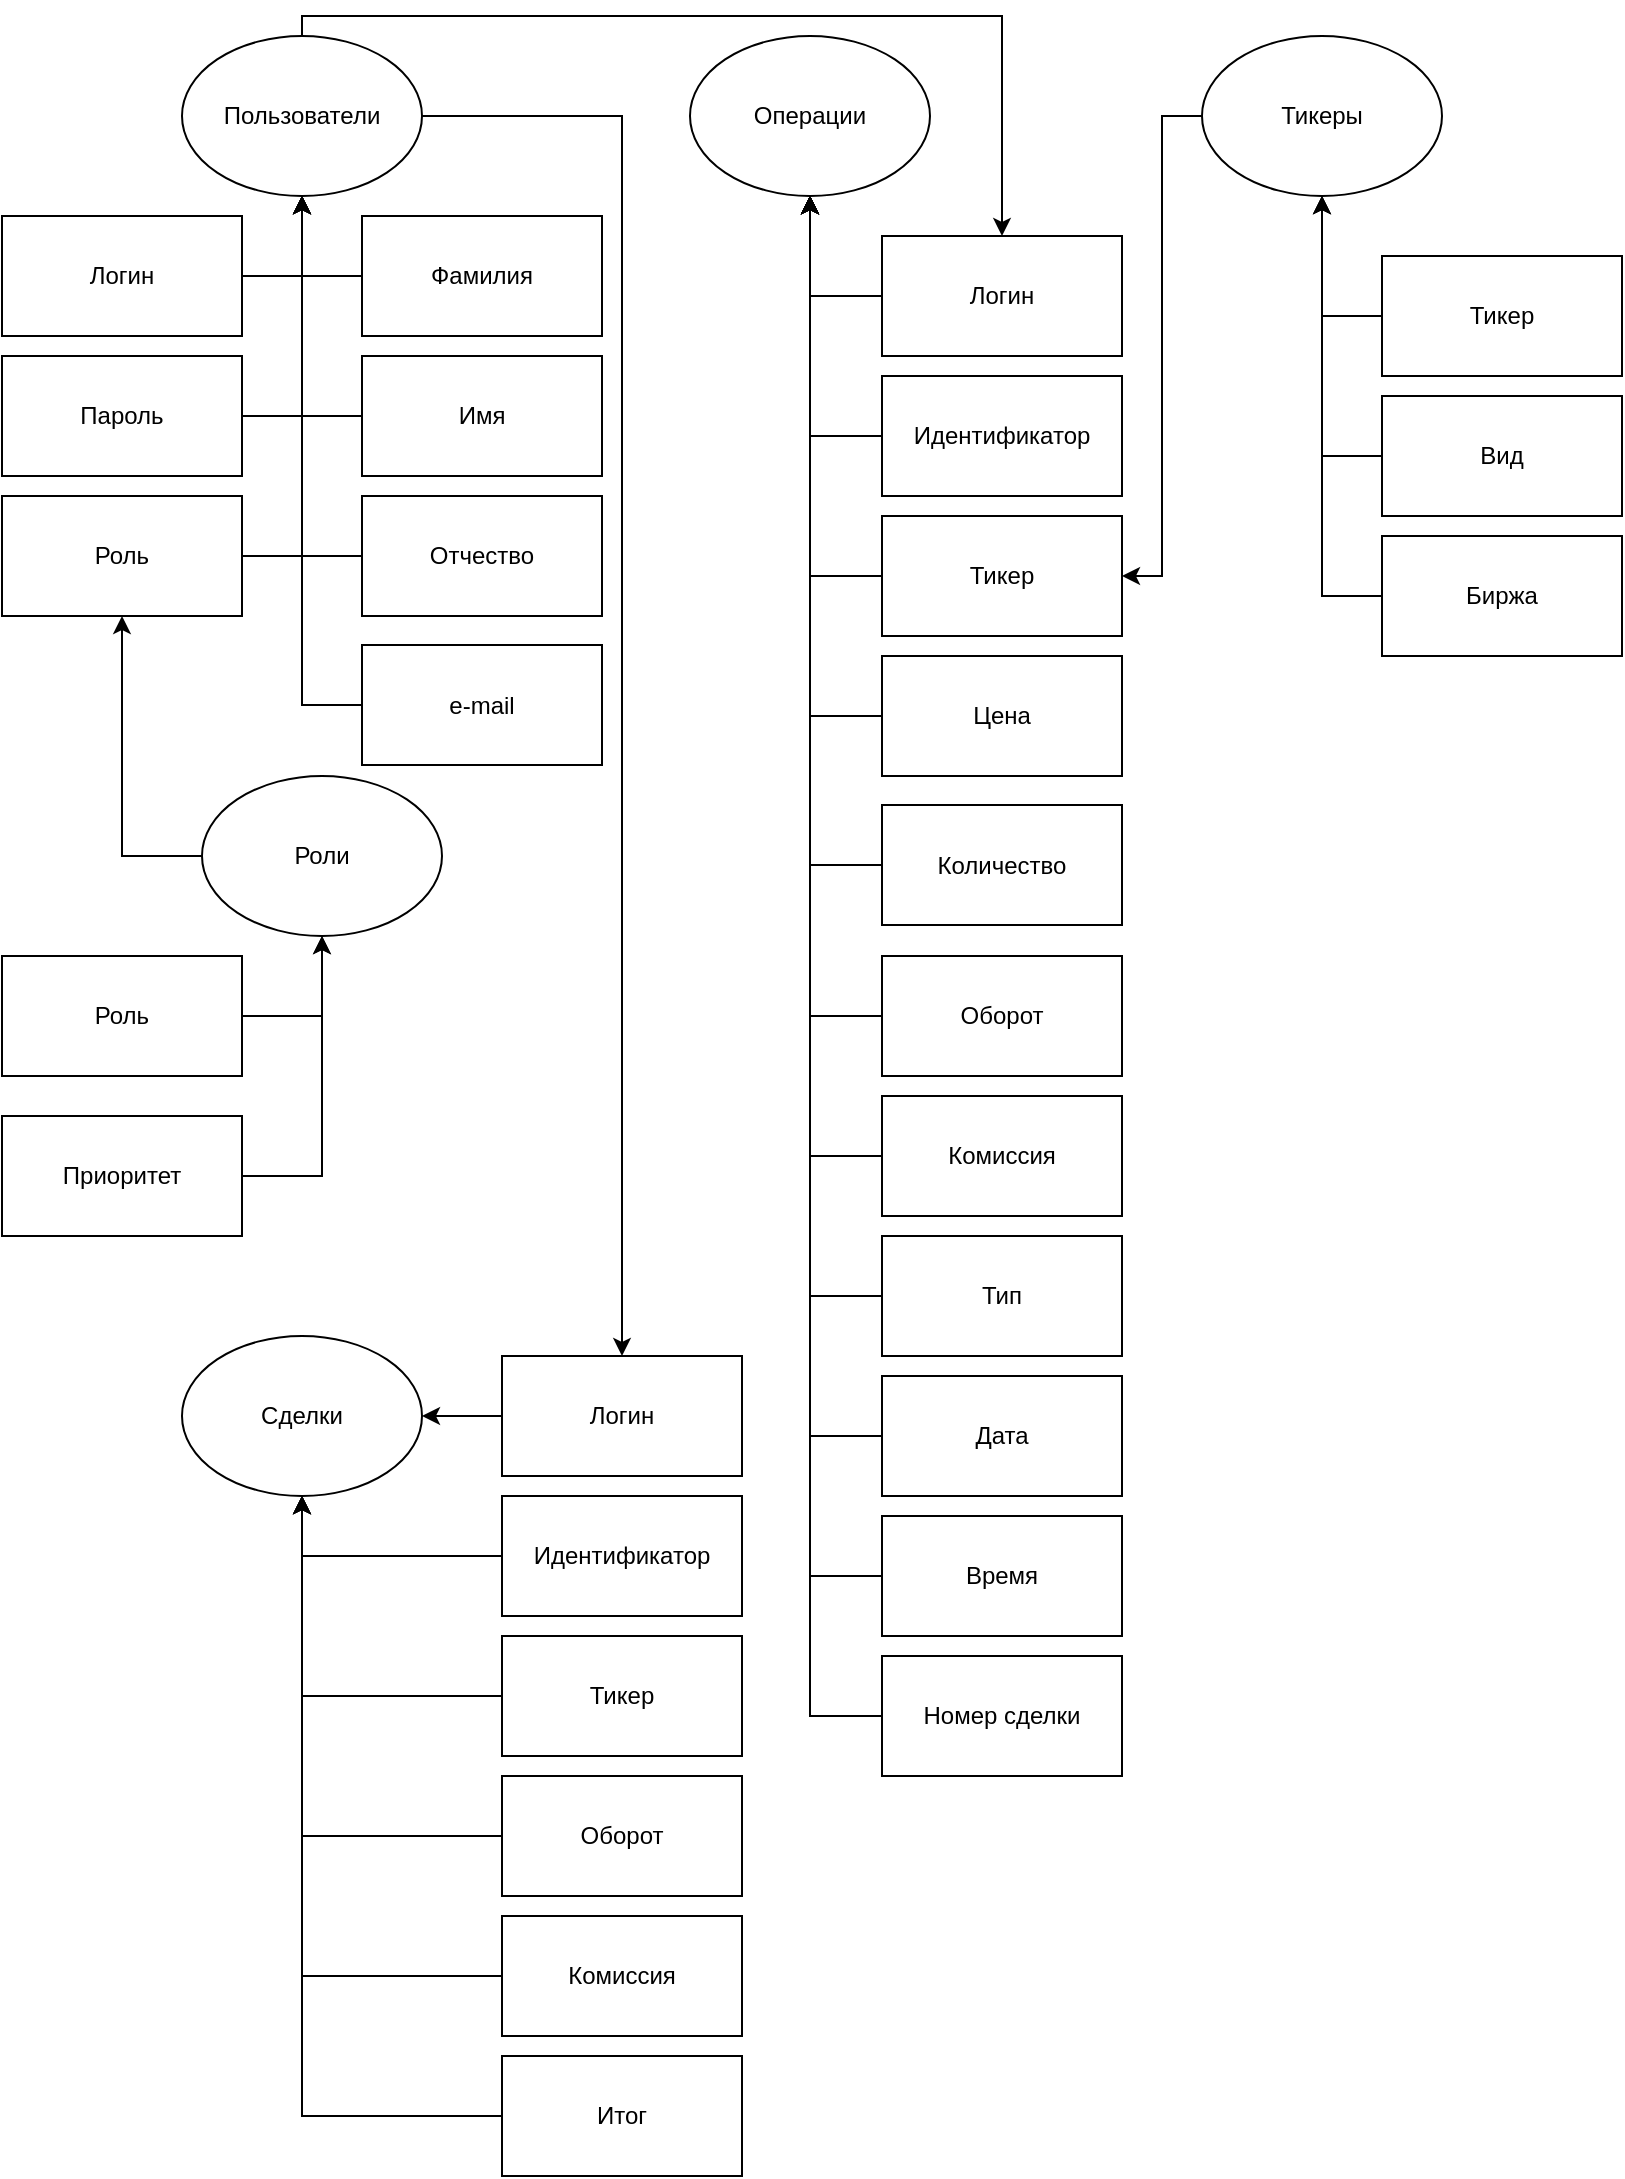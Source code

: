 <mxfile version="24.7.16">
  <diagram name="Страница — 1" id="Is2f2-D6wVsWFYw5bFZH">
    <mxGraphModel dx="1434" dy="791" grid="1" gridSize="10" guides="1" tooltips="1" connect="1" arrows="1" fold="1" page="1" pageScale="1" pageWidth="827" pageHeight="1169" math="0" shadow="0">
      <root>
        <mxCell id="0" />
        <mxCell id="1" parent="0" />
        <mxCell id="DN-N1Pua4XSr7AiHZxMT-4" value="Операции" style="ellipse;whiteSpace=wrap;html=1;" vertex="1" parent="1">
          <mxGeometry x="353" y="30" width="120" height="80" as="geometry" />
        </mxCell>
        <mxCell id="DN-N1Pua4XSr7AiHZxMT-7" style="edgeStyle=orthogonalEdgeStyle;rounded=0;orthogonalLoop=1;jettySize=auto;html=1;exitX=0;exitY=0.5;exitDx=0;exitDy=0;entryX=1;entryY=0.5;entryDx=0;entryDy=0;" edge="1" parent="1" source="DN-N1Pua4XSr7AiHZxMT-6" target="DN-N1Pua4XSr7AiHZxMT-40">
          <mxGeometry relative="1" as="geometry">
            <mxPoint x="479" y="70" as="targetPoint" />
          </mxGeometry>
        </mxCell>
        <mxCell id="DN-N1Pua4XSr7AiHZxMT-6" value="Тикеры" style="ellipse;whiteSpace=wrap;html=1;" vertex="1" parent="1">
          <mxGeometry x="609" y="30" width="120" height="80" as="geometry" />
        </mxCell>
        <mxCell id="DN-N1Pua4XSr7AiHZxMT-9" style="edgeStyle=orthogonalEdgeStyle;rounded=0;orthogonalLoop=1;jettySize=auto;html=1;exitX=0.5;exitY=0;exitDx=0;exitDy=0;entryX=0.5;entryY=0;entryDx=0;entryDy=0;" edge="1" parent="1" source="DN-N1Pua4XSr7AiHZxMT-8" target="DN-N1Pua4XSr7AiHZxMT-44">
          <mxGeometry relative="1" as="geometry">
            <Array as="points">
              <mxPoint x="159" y="20" />
              <mxPoint x="509" y="20" />
            </Array>
          </mxGeometry>
        </mxCell>
        <mxCell id="DN-N1Pua4XSr7AiHZxMT-66" style="edgeStyle=orthogonalEdgeStyle;rounded=0;orthogonalLoop=1;jettySize=auto;html=1;exitX=1;exitY=0.5;exitDx=0;exitDy=0;entryX=0.5;entryY=0;entryDx=0;entryDy=0;" edge="1" parent="1" source="DN-N1Pua4XSr7AiHZxMT-8" target="DN-N1Pua4XSr7AiHZxMT-65">
          <mxGeometry relative="1" as="geometry">
            <Array as="points">
              <mxPoint x="319" y="70" />
              <mxPoint x="319" y="690" />
            </Array>
          </mxGeometry>
        </mxCell>
        <mxCell id="DN-N1Pua4XSr7AiHZxMT-8" value="Пользователи" style="ellipse;whiteSpace=wrap;html=1;" vertex="1" parent="1">
          <mxGeometry x="99" y="30" width="120" height="80" as="geometry" />
        </mxCell>
        <mxCell id="DN-N1Pua4XSr7AiHZxMT-13" style="edgeStyle=orthogonalEdgeStyle;rounded=0;orthogonalLoop=1;jettySize=auto;html=1;exitX=0;exitY=0.5;exitDx=0;exitDy=0;entryX=0.5;entryY=1;entryDx=0;entryDy=0;" edge="1" parent="1" source="DN-N1Pua4XSr7AiHZxMT-10" target="DN-N1Pua4XSr7AiHZxMT-6">
          <mxGeometry relative="1" as="geometry" />
        </mxCell>
        <mxCell id="DN-N1Pua4XSr7AiHZxMT-10" value="Тикер" style="rounded=0;whiteSpace=wrap;html=1;" vertex="1" parent="1">
          <mxGeometry x="699" y="140" width="120" height="60" as="geometry" />
        </mxCell>
        <mxCell id="DN-N1Pua4XSr7AiHZxMT-37" style="edgeStyle=orthogonalEdgeStyle;rounded=0;orthogonalLoop=1;jettySize=auto;html=1;exitX=0;exitY=0.5;exitDx=0;exitDy=0;entryX=0.5;entryY=1;entryDx=0;entryDy=0;" edge="1" parent="1" source="DN-N1Pua4XSr7AiHZxMT-11" target="DN-N1Pua4XSr7AiHZxMT-6">
          <mxGeometry relative="1" as="geometry" />
        </mxCell>
        <mxCell id="DN-N1Pua4XSr7AiHZxMT-11" value="Вид" style="rounded=0;whiteSpace=wrap;html=1;" vertex="1" parent="1">
          <mxGeometry x="699" y="210" width="120" height="60" as="geometry" />
        </mxCell>
        <mxCell id="DN-N1Pua4XSr7AiHZxMT-38" style="edgeStyle=orthogonalEdgeStyle;rounded=0;orthogonalLoop=1;jettySize=auto;html=1;exitX=0;exitY=0.5;exitDx=0;exitDy=0;entryX=0.5;entryY=1;entryDx=0;entryDy=0;" edge="1" parent="1" source="DN-N1Pua4XSr7AiHZxMT-12" target="DN-N1Pua4XSr7AiHZxMT-6">
          <mxGeometry relative="1" as="geometry" />
        </mxCell>
        <mxCell id="DN-N1Pua4XSr7AiHZxMT-12" value="Биржа" style="rounded=0;whiteSpace=wrap;html=1;" vertex="1" parent="1">
          <mxGeometry x="699" y="280" width="120" height="60" as="geometry" />
        </mxCell>
        <mxCell id="DN-N1Pua4XSr7AiHZxMT-19" style="edgeStyle=orthogonalEdgeStyle;rounded=0;orthogonalLoop=1;jettySize=auto;html=1;exitX=1;exitY=0.5;exitDx=0;exitDy=0;entryX=0.5;entryY=1;entryDx=0;entryDy=0;" edge="1" parent="1" source="DN-N1Pua4XSr7AiHZxMT-16" target="DN-N1Pua4XSr7AiHZxMT-8">
          <mxGeometry relative="1" as="geometry" />
        </mxCell>
        <mxCell id="DN-N1Pua4XSr7AiHZxMT-16" value="Логин" style="rounded=0;whiteSpace=wrap;html=1;" vertex="1" parent="1">
          <mxGeometry x="9" y="120" width="120" height="60" as="geometry" />
        </mxCell>
        <mxCell id="DN-N1Pua4XSr7AiHZxMT-20" style="edgeStyle=orthogonalEdgeStyle;rounded=0;orthogonalLoop=1;jettySize=auto;html=1;exitX=1;exitY=0.5;exitDx=0;exitDy=0;entryX=0.5;entryY=1;entryDx=0;entryDy=0;" edge="1" parent="1" source="DN-N1Pua4XSr7AiHZxMT-17" target="DN-N1Pua4XSr7AiHZxMT-8">
          <mxGeometry relative="1" as="geometry" />
        </mxCell>
        <mxCell id="DN-N1Pua4XSr7AiHZxMT-17" value="Пароль" style="rounded=0;whiteSpace=wrap;html=1;" vertex="1" parent="1">
          <mxGeometry x="9" y="190" width="120" height="60" as="geometry" />
        </mxCell>
        <mxCell id="DN-N1Pua4XSr7AiHZxMT-21" style="edgeStyle=orthogonalEdgeStyle;rounded=0;orthogonalLoop=1;jettySize=auto;html=1;exitX=1;exitY=0.5;exitDx=0;exitDy=0;entryX=0.5;entryY=1;entryDx=0;entryDy=0;" edge="1" parent="1" source="DN-N1Pua4XSr7AiHZxMT-18" target="DN-N1Pua4XSr7AiHZxMT-8">
          <mxGeometry relative="1" as="geometry" />
        </mxCell>
        <mxCell id="DN-N1Pua4XSr7AiHZxMT-18" value="Роль" style="rounded=0;whiteSpace=wrap;html=1;" vertex="1" parent="1">
          <mxGeometry x="9" y="260" width="120" height="60" as="geometry" />
        </mxCell>
        <mxCell id="DN-N1Pua4XSr7AiHZxMT-23" style="edgeStyle=orthogonalEdgeStyle;rounded=0;orthogonalLoop=1;jettySize=auto;html=1;exitX=0;exitY=0.5;exitDx=0;exitDy=0;entryX=0.5;entryY=1;entryDx=0;entryDy=0;" edge="1" parent="1" source="DN-N1Pua4XSr7AiHZxMT-22" target="DN-N1Pua4XSr7AiHZxMT-18">
          <mxGeometry relative="1" as="geometry" />
        </mxCell>
        <mxCell id="DN-N1Pua4XSr7AiHZxMT-22" value="Роли" style="ellipse;whiteSpace=wrap;html=1;" vertex="1" parent="1">
          <mxGeometry x="109" y="400" width="120" height="80" as="geometry" />
        </mxCell>
        <mxCell id="DN-N1Pua4XSr7AiHZxMT-26" style="edgeStyle=orthogonalEdgeStyle;rounded=0;orthogonalLoop=1;jettySize=auto;html=1;exitX=1;exitY=0.5;exitDx=0;exitDy=0;entryX=0.5;entryY=1;entryDx=0;entryDy=0;" edge="1" parent="1" source="DN-N1Pua4XSr7AiHZxMT-24" target="DN-N1Pua4XSr7AiHZxMT-22">
          <mxGeometry relative="1" as="geometry" />
        </mxCell>
        <mxCell id="DN-N1Pua4XSr7AiHZxMT-24" value="Роль" style="rounded=0;whiteSpace=wrap;html=1;" vertex="1" parent="1">
          <mxGeometry x="9" y="490" width="120" height="60" as="geometry" />
        </mxCell>
        <mxCell id="DN-N1Pua4XSr7AiHZxMT-27" style="edgeStyle=orthogonalEdgeStyle;rounded=0;orthogonalLoop=1;jettySize=auto;html=1;exitX=1;exitY=0.5;exitDx=0;exitDy=0;entryX=0.5;entryY=1;entryDx=0;entryDy=0;" edge="1" parent="1" source="DN-N1Pua4XSr7AiHZxMT-25" target="DN-N1Pua4XSr7AiHZxMT-22">
          <mxGeometry relative="1" as="geometry" />
        </mxCell>
        <mxCell id="DN-N1Pua4XSr7AiHZxMT-25" value="Приоритет" style="rounded=0;whiteSpace=wrap;html=1;" vertex="1" parent="1">
          <mxGeometry x="9" y="570" width="120" height="60" as="geometry" />
        </mxCell>
        <mxCell id="DN-N1Pua4XSr7AiHZxMT-33" style="edgeStyle=orthogonalEdgeStyle;rounded=0;orthogonalLoop=1;jettySize=auto;html=1;exitX=0;exitY=0.5;exitDx=0;exitDy=0;entryX=0.5;entryY=1;entryDx=0;entryDy=0;" edge="1" parent="1" source="DN-N1Pua4XSr7AiHZxMT-28" target="DN-N1Pua4XSr7AiHZxMT-8">
          <mxGeometry relative="1" as="geometry" />
        </mxCell>
        <mxCell id="DN-N1Pua4XSr7AiHZxMT-28" value="Фамилия" style="rounded=0;whiteSpace=wrap;html=1;" vertex="1" parent="1">
          <mxGeometry x="189" y="120" width="120" height="60" as="geometry" />
        </mxCell>
        <mxCell id="DN-N1Pua4XSr7AiHZxMT-32" style="edgeStyle=orthogonalEdgeStyle;rounded=0;orthogonalLoop=1;jettySize=auto;html=1;exitX=0;exitY=0.5;exitDx=0;exitDy=0;entryX=0.5;entryY=1;entryDx=0;entryDy=0;" edge="1" parent="1" source="DN-N1Pua4XSr7AiHZxMT-29" target="DN-N1Pua4XSr7AiHZxMT-8">
          <mxGeometry relative="1" as="geometry" />
        </mxCell>
        <mxCell id="DN-N1Pua4XSr7AiHZxMT-29" value="Имя" style="rounded=0;whiteSpace=wrap;html=1;" vertex="1" parent="1">
          <mxGeometry x="189" y="190" width="120" height="60" as="geometry" />
        </mxCell>
        <mxCell id="DN-N1Pua4XSr7AiHZxMT-31" style="edgeStyle=orthogonalEdgeStyle;rounded=0;orthogonalLoop=1;jettySize=auto;html=1;exitX=0;exitY=0.5;exitDx=0;exitDy=0;entryX=0.5;entryY=1;entryDx=0;entryDy=0;" edge="1" parent="1" source="DN-N1Pua4XSr7AiHZxMT-30" target="DN-N1Pua4XSr7AiHZxMT-8">
          <mxGeometry relative="1" as="geometry" />
        </mxCell>
        <mxCell id="DN-N1Pua4XSr7AiHZxMT-30" value="Отчество" style="rounded=0;whiteSpace=wrap;html=1;" vertex="1" parent="1">
          <mxGeometry x="189" y="260" width="120" height="60" as="geometry" />
        </mxCell>
        <mxCell id="DN-N1Pua4XSr7AiHZxMT-35" style="edgeStyle=orthogonalEdgeStyle;rounded=0;orthogonalLoop=1;jettySize=auto;html=1;exitX=0;exitY=0.5;exitDx=0;exitDy=0;entryX=0.5;entryY=1;entryDx=0;entryDy=0;" edge="1" parent="1" source="DN-N1Pua4XSr7AiHZxMT-34" target="DN-N1Pua4XSr7AiHZxMT-8">
          <mxGeometry relative="1" as="geometry" />
        </mxCell>
        <mxCell id="DN-N1Pua4XSr7AiHZxMT-34" value="e-mail" style="rounded=0;whiteSpace=wrap;html=1;" vertex="1" parent="1">
          <mxGeometry x="189" y="334.5" width="120" height="60" as="geometry" />
        </mxCell>
        <mxCell id="DN-N1Pua4XSr7AiHZxMT-46" style="edgeStyle=orthogonalEdgeStyle;rounded=0;orthogonalLoop=1;jettySize=auto;html=1;exitX=0;exitY=0.5;exitDx=0;exitDy=0;entryX=0.5;entryY=1;entryDx=0;entryDy=0;" edge="1" parent="1" source="DN-N1Pua4XSr7AiHZxMT-39" target="DN-N1Pua4XSr7AiHZxMT-4">
          <mxGeometry relative="1" as="geometry" />
        </mxCell>
        <mxCell id="DN-N1Pua4XSr7AiHZxMT-39" value="Идентификатор" style="rounded=0;whiteSpace=wrap;html=1;" vertex="1" parent="1">
          <mxGeometry x="449" y="200" width="120" height="60" as="geometry" />
        </mxCell>
        <mxCell id="DN-N1Pua4XSr7AiHZxMT-48" style="edgeStyle=orthogonalEdgeStyle;rounded=0;orthogonalLoop=1;jettySize=auto;html=1;exitX=0;exitY=0.5;exitDx=0;exitDy=0;entryX=0.5;entryY=1;entryDx=0;entryDy=0;" edge="1" parent="1" source="DN-N1Pua4XSr7AiHZxMT-40" target="DN-N1Pua4XSr7AiHZxMT-4">
          <mxGeometry relative="1" as="geometry" />
        </mxCell>
        <mxCell id="DN-N1Pua4XSr7AiHZxMT-40" value="Тикер" style="rounded=0;whiteSpace=wrap;html=1;" vertex="1" parent="1">
          <mxGeometry x="449" y="270" width="120" height="60" as="geometry" />
        </mxCell>
        <mxCell id="DN-N1Pua4XSr7AiHZxMT-49" style="edgeStyle=orthogonalEdgeStyle;rounded=0;orthogonalLoop=1;jettySize=auto;html=1;exitX=0;exitY=0.5;exitDx=0;exitDy=0;entryX=0.5;entryY=1;entryDx=0;entryDy=0;" edge="1" parent="1" source="DN-N1Pua4XSr7AiHZxMT-41" target="DN-N1Pua4XSr7AiHZxMT-4">
          <mxGeometry relative="1" as="geometry" />
        </mxCell>
        <mxCell id="DN-N1Pua4XSr7AiHZxMT-41" value="Цена" style="rounded=0;whiteSpace=wrap;html=1;" vertex="1" parent="1">
          <mxGeometry x="449" y="340" width="120" height="60" as="geometry" />
        </mxCell>
        <mxCell id="DN-N1Pua4XSr7AiHZxMT-51" style="edgeStyle=orthogonalEdgeStyle;rounded=0;orthogonalLoop=1;jettySize=auto;html=1;exitX=0;exitY=0.5;exitDx=0;exitDy=0;entryX=0.5;entryY=1;entryDx=0;entryDy=0;" edge="1" parent="1" source="DN-N1Pua4XSr7AiHZxMT-42" target="DN-N1Pua4XSr7AiHZxMT-4">
          <mxGeometry relative="1" as="geometry" />
        </mxCell>
        <mxCell id="DN-N1Pua4XSr7AiHZxMT-42" value="Количество" style="rounded=0;whiteSpace=wrap;html=1;" vertex="1" parent="1">
          <mxGeometry x="449" y="414.5" width="120" height="60" as="geometry" />
        </mxCell>
        <mxCell id="DN-N1Pua4XSr7AiHZxMT-52" style="edgeStyle=orthogonalEdgeStyle;rounded=0;orthogonalLoop=1;jettySize=auto;html=1;exitX=0;exitY=0.5;exitDx=0;exitDy=0;entryX=0.5;entryY=1;entryDx=0;entryDy=0;" edge="1" parent="1" source="DN-N1Pua4XSr7AiHZxMT-43" target="DN-N1Pua4XSr7AiHZxMT-4">
          <mxGeometry relative="1" as="geometry" />
        </mxCell>
        <mxCell id="DN-N1Pua4XSr7AiHZxMT-43" value="Оборот" style="rounded=0;whiteSpace=wrap;html=1;" vertex="1" parent="1">
          <mxGeometry x="449" y="490" width="120" height="60" as="geometry" />
        </mxCell>
        <mxCell id="DN-N1Pua4XSr7AiHZxMT-45" style="edgeStyle=orthogonalEdgeStyle;rounded=0;orthogonalLoop=1;jettySize=auto;html=1;exitX=0;exitY=0.5;exitDx=0;exitDy=0;entryX=0.5;entryY=1;entryDx=0;entryDy=0;" edge="1" parent="1" source="DN-N1Pua4XSr7AiHZxMT-44" target="DN-N1Pua4XSr7AiHZxMT-4">
          <mxGeometry relative="1" as="geometry" />
        </mxCell>
        <mxCell id="DN-N1Pua4XSr7AiHZxMT-44" value="Логин" style="rounded=0;whiteSpace=wrap;html=1;" vertex="1" parent="1">
          <mxGeometry x="449" y="130" width="120" height="60" as="geometry" />
        </mxCell>
        <mxCell id="DN-N1Pua4XSr7AiHZxMT-54" style="edgeStyle=orthogonalEdgeStyle;rounded=0;orthogonalLoop=1;jettySize=auto;html=1;exitX=0;exitY=0.5;exitDx=0;exitDy=0;entryX=0.5;entryY=1;entryDx=0;entryDy=0;" edge="1" parent="1" source="DN-N1Pua4XSr7AiHZxMT-53" target="DN-N1Pua4XSr7AiHZxMT-4">
          <mxGeometry relative="1" as="geometry" />
        </mxCell>
        <mxCell id="DN-N1Pua4XSr7AiHZxMT-53" value="Тип" style="rounded=0;whiteSpace=wrap;html=1;" vertex="1" parent="1">
          <mxGeometry x="449" y="630" width="120" height="60" as="geometry" />
        </mxCell>
        <mxCell id="DN-N1Pua4XSr7AiHZxMT-58" style="edgeStyle=orthogonalEdgeStyle;rounded=0;orthogonalLoop=1;jettySize=auto;html=1;exitX=0;exitY=0.5;exitDx=0;exitDy=0;entryX=0.5;entryY=1;entryDx=0;entryDy=0;" edge="1" parent="1" source="DN-N1Pua4XSr7AiHZxMT-55" target="DN-N1Pua4XSr7AiHZxMT-4">
          <mxGeometry relative="1" as="geometry" />
        </mxCell>
        <mxCell id="DN-N1Pua4XSr7AiHZxMT-55" value="Дата" style="rounded=0;whiteSpace=wrap;html=1;" vertex="1" parent="1">
          <mxGeometry x="449" y="700" width="120" height="60" as="geometry" />
        </mxCell>
        <mxCell id="DN-N1Pua4XSr7AiHZxMT-57" style="edgeStyle=orthogonalEdgeStyle;rounded=0;orthogonalLoop=1;jettySize=auto;html=1;exitX=0;exitY=0.5;exitDx=0;exitDy=0;entryX=0.5;entryY=1;entryDx=0;entryDy=0;" edge="1" parent="1" source="DN-N1Pua4XSr7AiHZxMT-56" target="DN-N1Pua4XSr7AiHZxMT-4">
          <mxGeometry relative="1" as="geometry" />
        </mxCell>
        <mxCell id="DN-N1Pua4XSr7AiHZxMT-56" value="Время" style="rounded=0;whiteSpace=wrap;html=1;" vertex="1" parent="1">
          <mxGeometry x="449" y="770" width="120" height="60" as="geometry" />
        </mxCell>
        <mxCell id="DN-N1Pua4XSr7AiHZxMT-61" style="edgeStyle=orthogonalEdgeStyle;rounded=0;orthogonalLoop=1;jettySize=auto;html=1;exitX=0;exitY=0.5;exitDx=0;exitDy=0;entryX=0.5;entryY=1;entryDx=0;entryDy=0;" edge="1" parent="1" source="DN-N1Pua4XSr7AiHZxMT-60" target="DN-N1Pua4XSr7AiHZxMT-4">
          <mxGeometry relative="1" as="geometry" />
        </mxCell>
        <mxCell id="DN-N1Pua4XSr7AiHZxMT-60" value="Комиссия" style="rounded=0;whiteSpace=wrap;html=1;" vertex="1" parent="1">
          <mxGeometry x="449" y="560" width="120" height="60" as="geometry" />
        </mxCell>
        <mxCell id="DN-N1Pua4XSr7AiHZxMT-62" value="Сделки" style="ellipse;whiteSpace=wrap;html=1;" vertex="1" parent="1">
          <mxGeometry x="99" y="680" width="120" height="80" as="geometry" />
        </mxCell>
        <mxCell id="DN-N1Pua4XSr7AiHZxMT-64" style="edgeStyle=orthogonalEdgeStyle;rounded=0;orthogonalLoop=1;jettySize=auto;html=1;exitX=0;exitY=0.5;exitDx=0;exitDy=0;entryX=0.5;entryY=1;entryDx=0;entryDy=0;" edge="1" parent="1" source="DN-N1Pua4XSr7AiHZxMT-63" target="DN-N1Pua4XSr7AiHZxMT-4">
          <mxGeometry relative="1" as="geometry" />
        </mxCell>
        <mxCell id="DN-N1Pua4XSr7AiHZxMT-63" value="Номер сделки" style="rounded=0;whiteSpace=wrap;html=1;" vertex="1" parent="1">
          <mxGeometry x="449" y="840" width="120" height="60" as="geometry" />
        </mxCell>
        <mxCell id="DN-N1Pua4XSr7AiHZxMT-67" style="edgeStyle=orthogonalEdgeStyle;rounded=0;orthogonalLoop=1;jettySize=auto;html=1;exitX=0;exitY=0.5;exitDx=0;exitDy=0;entryX=1;entryY=0.5;entryDx=0;entryDy=0;" edge="1" parent="1" source="DN-N1Pua4XSr7AiHZxMT-65" target="DN-N1Pua4XSr7AiHZxMT-62">
          <mxGeometry relative="1" as="geometry" />
        </mxCell>
        <mxCell id="DN-N1Pua4XSr7AiHZxMT-65" value="Логин" style="rounded=0;whiteSpace=wrap;html=1;" vertex="1" parent="1">
          <mxGeometry x="259" y="690" width="120" height="60" as="geometry" />
        </mxCell>
        <mxCell id="DN-N1Pua4XSr7AiHZxMT-74" style="edgeStyle=orthogonalEdgeStyle;rounded=0;orthogonalLoop=1;jettySize=auto;html=1;exitX=0;exitY=0.5;exitDx=0;exitDy=0;entryX=0.5;entryY=1;entryDx=0;entryDy=0;" edge="1" parent="1" source="DN-N1Pua4XSr7AiHZxMT-68" target="DN-N1Pua4XSr7AiHZxMT-62">
          <mxGeometry relative="1" as="geometry" />
        </mxCell>
        <mxCell id="DN-N1Pua4XSr7AiHZxMT-68" value="Идентификатор" style="rounded=0;whiteSpace=wrap;html=1;" vertex="1" parent="1">
          <mxGeometry x="259" y="760" width="120" height="60" as="geometry" />
        </mxCell>
        <mxCell id="DN-N1Pua4XSr7AiHZxMT-76" style="edgeStyle=orthogonalEdgeStyle;rounded=0;orthogonalLoop=1;jettySize=auto;html=1;exitX=0;exitY=0.5;exitDx=0;exitDy=0;entryX=0.5;entryY=1;entryDx=0;entryDy=0;" edge="1" parent="1" source="DN-N1Pua4XSr7AiHZxMT-70" target="DN-N1Pua4XSr7AiHZxMT-62">
          <mxGeometry relative="1" as="geometry" />
        </mxCell>
        <mxCell id="DN-N1Pua4XSr7AiHZxMT-70" value="Оборот" style="rounded=0;whiteSpace=wrap;html=1;" vertex="1" parent="1">
          <mxGeometry x="259" y="900" width="120" height="60" as="geometry" />
        </mxCell>
        <mxCell id="DN-N1Pua4XSr7AiHZxMT-77" style="edgeStyle=orthogonalEdgeStyle;rounded=0;orthogonalLoop=1;jettySize=auto;html=1;exitX=0;exitY=0.5;exitDx=0;exitDy=0;entryX=0.5;entryY=1;entryDx=0;entryDy=0;" edge="1" parent="1" source="DN-N1Pua4XSr7AiHZxMT-71" target="DN-N1Pua4XSr7AiHZxMT-62">
          <mxGeometry relative="1" as="geometry" />
        </mxCell>
        <mxCell id="DN-N1Pua4XSr7AiHZxMT-71" value="Комиссия" style="rounded=0;whiteSpace=wrap;html=1;" vertex="1" parent="1">
          <mxGeometry x="259" y="970" width="120" height="60" as="geometry" />
        </mxCell>
        <mxCell id="DN-N1Pua4XSr7AiHZxMT-75" style="edgeStyle=orthogonalEdgeStyle;rounded=0;orthogonalLoop=1;jettySize=auto;html=1;exitX=0;exitY=0.5;exitDx=0;exitDy=0;entryX=0.5;entryY=1;entryDx=0;entryDy=0;" edge="1" parent="1" source="DN-N1Pua4XSr7AiHZxMT-72" target="DN-N1Pua4XSr7AiHZxMT-62">
          <mxGeometry relative="1" as="geometry">
            <mxPoint x="160" y="760" as="targetPoint" />
          </mxGeometry>
        </mxCell>
        <mxCell id="DN-N1Pua4XSr7AiHZxMT-72" value="Тикер" style="rounded=0;whiteSpace=wrap;html=1;" vertex="1" parent="1">
          <mxGeometry x="259" y="830" width="120" height="60" as="geometry" />
        </mxCell>
        <mxCell id="DN-N1Pua4XSr7AiHZxMT-78" style="edgeStyle=orthogonalEdgeStyle;rounded=0;orthogonalLoop=1;jettySize=auto;html=1;exitX=0;exitY=0.5;exitDx=0;exitDy=0;entryX=0.5;entryY=1;entryDx=0;entryDy=0;" edge="1" parent="1" source="DN-N1Pua4XSr7AiHZxMT-73" target="DN-N1Pua4XSr7AiHZxMT-62">
          <mxGeometry relative="1" as="geometry" />
        </mxCell>
        <mxCell id="DN-N1Pua4XSr7AiHZxMT-73" value="Итог" style="rounded=0;whiteSpace=wrap;html=1;" vertex="1" parent="1">
          <mxGeometry x="259" y="1040" width="120" height="60" as="geometry" />
        </mxCell>
      </root>
    </mxGraphModel>
  </diagram>
</mxfile>
